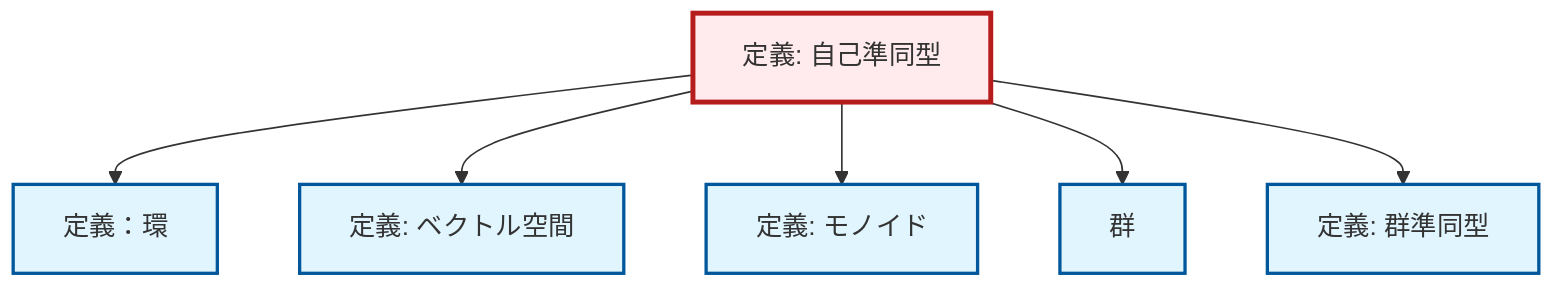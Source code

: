 graph TD
    classDef definition fill:#e1f5fe,stroke:#01579b,stroke-width:2px
    classDef theorem fill:#f3e5f5,stroke:#4a148c,stroke-width:2px
    classDef axiom fill:#fff3e0,stroke:#e65100,stroke-width:2px
    classDef example fill:#e8f5e9,stroke:#1b5e20,stroke-width:2px
    classDef current fill:#ffebee,stroke:#b71c1c,stroke-width:3px
    def-monoid["定義: モノイド"]:::definition
    def-vector-space["定義: ベクトル空間"]:::definition
    def-homomorphism["定義: 群準同型"]:::definition
    def-group["群"]:::definition
    def-endomorphism["定義: 自己準同型"]:::definition
    def-ring["定義：環"]:::definition
    def-endomorphism --> def-ring
    def-endomorphism --> def-vector-space
    def-endomorphism --> def-monoid
    def-endomorphism --> def-group
    def-endomorphism --> def-homomorphism
    class def-endomorphism current
